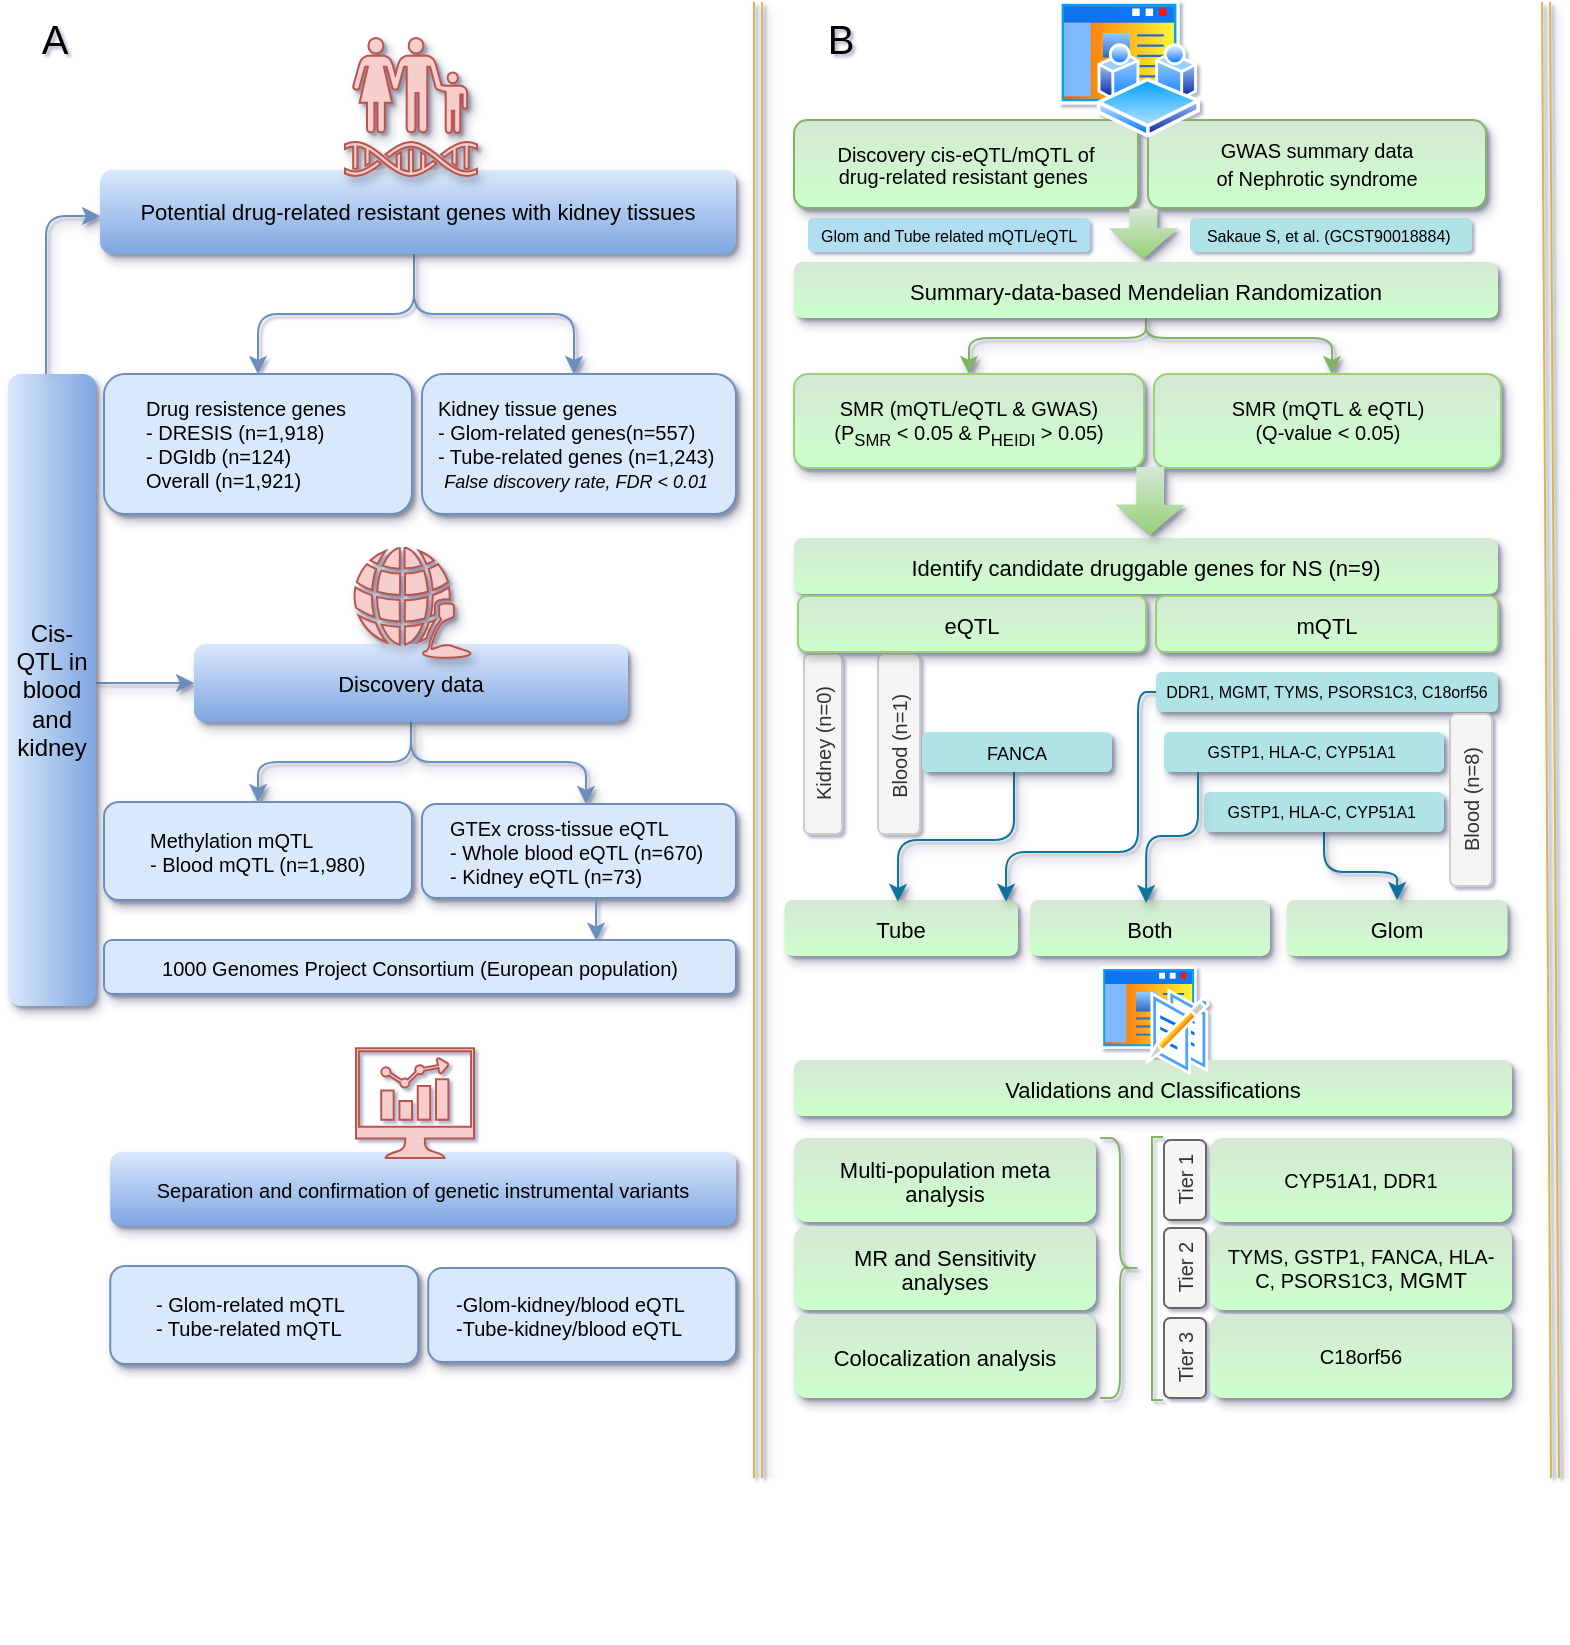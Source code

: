<mxfile version="26.0.2">
  <diagram id="C5RBs43oDa-KdzZeNtuy" name="Page-1">
    <mxGraphModel dx="1828" dy="1013" grid="1" gridSize="10" guides="1" tooltips="1" connect="1" arrows="1" fold="1" page="1" pageScale="1" pageWidth="1169" pageHeight="827" background="#ffffff" math="0" shadow="1">
      <root>
        <mxCell id="WIyWlLk6GJQsqaUBKTNV-0" />
        <mxCell id="WIyWlLk6GJQsqaUBKTNV-1" parent="WIyWlLk6GJQsqaUBKTNV-0" />
        <mxCell id="HCpG3zF6ANzsHjrGuF-1-31" value="" style="endArrow=classic;html=1;rounded=0;hachureGap=4;fontFamily=Architects Daughter;fontSource=https%3A%2F%2Ffonts.googleapis.com%2Fcss%3Ffamily%3DArchitects%2BDaughter;fillColor=#dae8fc;strokeColor=#6c8ebf;entryX=0.783;entryY=0.007;entryDx=0;entryDy=0;entryPerimeter=0;exitX=0.556;exitY=1;exitDx=0;exitDy=0;exitPerimeter=0;movable=0;resizable=0;rotatable=0;deletable=0;editable=0;locked=1;connectable=0;" edge="1" parent="WIyWlLk6GJQsqaUBKTNV-1">
          <mxGeometry width="50" height="50" relative="1" as="geometry">
            <mxPoint x="140.93" y="621" as="sourcePoint" />
            <mxPoint x="140.93" y="642" as="targetPoint" />
            <Array as="points">
              <mxPoint x="140.93" y="631" />
            </Array>
          </mxGeometry>
        </mxCell>
        <mxCell id="HCpG3zF6ANzsHjrGuF-1-30" value="" style="endArrow=classic;html=1;rounded=0;hachureGap=4;fontFamily=Architects Daughter;fontSource=https%3A%2F%2Ffonts.googleapis.com%2Fcss%3Ffamily%3DArchitects%2BDaughter;fillColor=#dae8fc;strokeColor=#6c8ebf;entryX=0.783;entryY=0.007;entryDx=0;entryDy=0;entryPerimeter=0;exitX=0.556;exitY=1;exitDx=0;exitDy=0;exitPerimeter=0;movable=0;resizable=0;rotatable=0;deletable=0;editable=0;locked=1;connectable=0;" edge="1" parent="WIyWlLk6GJQsqaUBKTNV-1">
          <mxGeometry width="50" height="50" relative="1" as="geometry">
            <mxPoint x="308.13" y="622" as="sourcePoint" />
            <mxPoint x="308.13" y="643" as="targetPoint" />
            <Array as="points">
              <mxPoint x="308.13" y="632" />
            </Array>
          </mxGeometry>
        </mxCell>
        <mxCell id="HCpG3zF6ANzsHjrGuF-1-21" value="" style="endArrow=classic;html=1;rounded=0;hachureGap=4;fontFamily=Architects Daughter;fontSource=https%3A%2F%2Ffonts.googleapis.com%2Fcss%3Ffamily%3DArchitects%2BDaughter;fillColor=#dae8fc;strokeColor=#6c8ebf;entryX=0.783;entryY=0.007;entryDx=0;entryDy=0;entryPerimeter=0;exitX=0.556;exitY=1;exitDx=0;exitDy=0;exitPerimeter=0;movable=0;resizable=0;rotatable=0;deletable=0;editable=0;locked=1;connectable=0;" edge="1" parent="WIyWlLk6GJQsqaUBKTNV-1">
          <mxGeometry width="50" height="50" relative="1" as="geometry">
            <mxPoint x="140.8" y="459" as="sourcePoint" />
            <mxPoint x="140.8" y="480" as="targetPoint" />
          </mxGeometry>
        </mxCell>
        <mxCell id="HCpG3zF6ANzsHjrGuF-1-32" style="edgeStyle=orthogonalEdgeStyle;rounded=1;hachureGap=4;orthogonalLoop=1;jettySize=auto;html=1;entryX=0;entryY=0.5;entryDx=0;entryDy=0;fontFamily=Architects Daughter;fontSource=https%3A%2F%2Ffonts.googleapis.com%2Fcss%3Ffamily%3DArchitects%2BDaughter;curved=0;shadow=1;fillColor=#dae8fc;strokeColor=#6c8ebf;movable=0;resizable=0;rotatable=0;deletable=0;editable=0;locked=1;connectable=0;" edge="1" parent="WIyWlLk6GJQsqaUBKTNV-1" source="WIyWlLk6GJQsqaUBKTNV-3" target="WIyWlLk6GJQsqaUBKTNV-7">
          <mxGeometry relative="1" as="geometry">
            <Array as="points">
              <mxPoint x="96" y="350" />
            </Array>
          </mxGeometry>
        </mxCell>
        <mxCell id="HCpG3zF6ANzsHjrGuF-1-33" style="edgeStyle=orthogonalEdgeStyle;rounded=1;hachureGap=4;orthogonalLoop=1;jettySize=auto;html=1;fontFamily=Architects Daughter;fontSource=https%3A%2F%2Ffonts.googleapis.com%2Fcss%3Ffamily%3DArchitects%2BDaughter;shadow=1;curved=0;fillColor=#dae8fc;strokeColor=#6c8ebf;movable=0;resizable=0;rotatable=0;deletable=0;editable=0;locked=1;connectable=0;" edge="1" parent="WIyWlLk6GJQsqaUBKTNV-1" source="WIyWlLk6GJQsqaUBKTNV-3" target="HCpG3zF6ANzsHjrGuF-1-22">
          <mxGeometry relative="1" as="geometry">
            <Array as="points">
              <mxPoint x="38" y="604" />
            </Array>
          </mxGeometry>
        </mxCell>
        <mxCell id="WIyWlLk6GJQsqaUBKTNV-3" value="Cis-QTL in blood and kidney" style="rounded=1;whiteSpace=wrap;html=1;fontSize=12;glass=0;strokeWidth=1;shadow=1;spacing=3;fillColor=#dae8fc;strokeColor=none;gradientDirection=east;movable=1;resizable=1;rotatable=1;deletable=1;editable=1;locked=0;connectable=1;gradientColor=#7ea6e0;" parent="WIyWlLk6GJQsqaUBKTNV-1" vertex="1">
          <mxGeometry x="16" y="196" width="44" height="316" as="geometry" />
        </mxCell>
        <mxCell id="HCpG3zF6ANzsHjrGuF-1-11" value="" style="edgeStyle=orthogonalEdgeStyle;rounded=1;hachureGap=4;orthogonalLoop=1;jettySize=auto;html=1;fontFamily=Architects Daughter;fontSource=https%3A%2F%2Ffonts.googleapis.com%2Fcss%3Ffamily%3DArchitects%2BDaughter;shadow=1;curved=0;fillColor=#dae8fc;gradientColor=#7ea6e0;strokeColor=#6c8ebf;movable=0;resizable=0;rotatable=0;deletable=0;editable=0;locked=1;connectable=0;" edge="1" parent="WIyWlLk6GJQsqaUBKTNV-1" source="WIyWlLk6GJQsqaUBKTNV-7" target="HCpG3zF6ANzsHjrGuF-1-10">
          <mxGeometry relative="1" as="geometry" />
        </mxCell>
        <mxCell id="HCpG3zF6ANzsHjrGuF-1-18" value="" style="edgeStyle=orthogonalEdgeStyle;rounded=1;hachureGap=4;orthogonalLoop=1;jettySize=auto;html=1;fontFamily=Architects Daughter;fontSource=https%3A%2F%2Ffonts.googleapis.com%2Fcss%3Ffamily%3DArchitects%2BDaughter;shadow=1;fillColor=#dae8fc;strokeColor=#6c8ebf;curved=0;movable=0;resizable=0;rotatable=0;deletable=0;editable=0;locked=1;connectable=0;" edge="1" parent="WIyWlLk6GJQsqaUBKTNV-1" source="WIyWlLk6GJQsqaUBKTNV-7" target="HCpG3zF6ANzsHjrGuF-1-17">
          <mxGeometry relative="1" as="geometry">
            <Array as="points">
              <mxPoint x="218" y="390" />
              <mxPoint x="305" y="390" />
            </Array>
          </mxGeometry>
        </mxCell>
        <mxCell id="WIyWlLk6GJQsqaUBKTNV-7" value="Discovery data" style="rounded=1;whiteSpace=wrap;html=1;fontSize=11;glass=0;strokeWidth=1;shadow=1;fillColor=#dae8fc;strokeColor=none;gradientColor=#7ea6e0;movable=0;resizable=0;rotatable=0;deletable=0;editable=0;locked=1;connectable=0;" parent="WIyWlLk6GJQsqaUBKTNV-1" vertex="1">
          <mxGeometry x="109" y="331" width="217" height="39" as="geometry" />
        </mxCell>
        <mxCell id="FNJXxEcQ0V2-QxkDUnEU-2" value="" style="edgeStyle=orthogonalEdgeStyle;rounded=1;hachureGap=4;orthogonalLoop=1;jettySize=auto;html=1;fontFamily=Architects Daughter;fontSource=https%3A%2F%2Ffonts.googleapis.com%2Fcss%3Ffamily%3DArchitects%2BDaughter;shadow=1;curved=0;fillColor=#dae8fc;strokeColor=#6c8ebf;movable=0;resizable=0;rotatable=0;deletable=0;editable=0;locked=1;connectable=0;" parent="WIyWlLk6GJQsqaUBKTNV-1" source="WIyWlLk6GJQsqaUBKTNV-3" target="FNJXxEcQ0V2-QxkDUnEU-1" edge="1">
          <mxGeometry relative="1" as="geometry">
            <Array as="points">
              <mxPoint x="35" y="117" />
            </Array>
          </mxGeometry>
        </mxCell>
        <mxCell id="HCpG3zF6ANzsHjrGuF-1-4" value="" style="edgeStyle=orthogonalEdgeStyle;rounded=1;hachureGap=4;orthogonalLoop=1;jettySize=auto;html=1;fontFamily=Architects Daughter;fontSource=https%3A%2F%2Ffonts.googleapis.com%2Fcss%3Ffamily%3DArchitects%2BDaughter;curved=0;fillColor=#dae8fc;strokeColor=#6c8ebf;movable=0;resizable=0;rotatable=0;deletable=0;editable=0;locked=1;connectable=0;" edge="1" parent="WIyWlLk6GJQsqaUBKTNV-1" source="FNJXxEcQ0V2-QxkDUnEU-1" target="HCpG3zF6ANzsHjrGuF-1-3">
          <mxGeometry relative="1" as="geometry">
            <Array as="points">
              <mxPoint x="219" y="166" />
              <mxPoint x="141" y="166" />
            </Array>
          </mxGeometry>
        </mxCell>
        <mxCell id="HCpG3zF6ANzsHjrGuF-1-7" value="" style="edgeStyle=orthogonalEdgeStyle;rounded=1;hachureGap=4;orthogonalLoop=1;jettySize=auto;html=1;fontFamily=Architects Daughter;fontSource=https%3A%2F%2Ffonts.googleapis.com%2Fcss%3Ffamily%3DArchitects%2BDaughter;shadow=1;curved=0;fillColor=#dae8fc;strokeColor=#6c8ebf;movable=0;resizable=0;rotatable=0;deletable=0;editable=0;locked=1;connectable=0;" edge="1" parent="WIyWlLk6GJQsqaUBKTNV-1" source="FNJXxEcQ0V2-QxkDUnEU-1" target="HCpG3zF6ANzsHjrGuF-1-6">
          <mxGeometry relative="1" as="geometry">
            <Array as="points">
              <mxPoint x="219" y="166" />
              <mxPoint x="299" y="166" />
            </Array>
          </mxGeometry>
        </mxCell>
        <mxCell id="FNJXxEcQ0V2-QxkDUnEU-1" value="Potential drug-related resistant genes with kidney tissues" style="rounded=1;whiteSpace=wrap;html=1;fontSize=11;glass=0;strokeWidth=1;shadow=1;fillColor=#dae8fc;strokeColor=none;gradientColor=#7ea6e0;movable=1;resizable=1;rotatable=1;deletable=1;editable=1;locked=0;connectable=1;" parent="WIyWlLk6GJQsqaUBKTNV-1" vertex="1">
          <mxGeometry x="62" y="94" width="318" height="42" as="geometry" />
        </mxCell>
        <mxCell id="HCpG3zF6ANzsHjrGuF-1-0" value="" style="shape=mxgraph.signs.healthcare.genetics;html=1;pointerEvents=1;fillColor=#f8cecc;strokeColor=#b85450;verticalLabelPosition=bottom;verticalAlign=top;align=center;hachureGap=4;fontFamily=Architects Daughter;fontSource=https%3A%2F%2Ffonts.googleapis.com%2Fcss%3Ffamily%3DArchitects%2BDaughter;shadow=1;movable=1;resizable=1;rotatable=1;deletable=1;editable=1;locked=0;connectable=1;" vertex="1" parent="WIyWlLk6GJQsqaUBKTNV-1">
          <mxGeometry x="184.5" y="28" width="66" height="69" as="geometry" />
        </mxCell>
        <mxCell id="HCpG3zF6ANzsHjrGuF-1-3" value="&lt;div&gt;Drug resistence genes&lt;/div&gt;&lt;div&gt;- DRESIS (n=1,918)&lt;/div&gt;&lt;div&gt;&lt;span style=&quot;background-color: transparent; color: light-dark(rgb(0, 0, 0), rgb(255, 255, 255));&quot;&gt;- DGIdb (n=124)&lt;/span&gt;&lt;/div&gt;&lt;div&gt;Overall (n=1,921)&amp;nbsp;&lt;/div&gt;" style="rounded=1;whiteSpace=wrap;html=1;fontSize=10;glass=0;strokeWidth=1;shadow=1;fillColor=#dae8fc;strokeColor=#6c8ebf;align=left;spacing=21;movable=0;resizable=0;rotatable=0;deletable=0;editable=0;locked=1;connectable=0;" vertex="1" parent="WIyWlLk6GJQsqaUBKTNV-1">
          <mxGeometry x="64" y="196" width="154" height="70" as="geometry" />
        </mxCell>
        <mxCell id="HCpG3zF6ANzsHjrGuF-1-6" value="&lt;div&gt;Kidney tissue genes&lt;/div&gt;&lt;div&gt;- Glom-related genes(n=557)&amp;nbsp;&lt;/div&gt;&lt;div&gt;- Tube-related genes (n=1,243)&lt;/div&gt;&lt;div style=&quot;text-align: center;&quot;&gt;&lt;i&gt;&lt;font style=&quot;font-size: 9px;&quot;&gt;False discovery rate, FDR &amp;lt; 0.01&lt;/font&gt;&lt;/i&gt;&lt;/div&gt;" style="rounded=1;whiteSpace=wrap;html=1;fontSize=10;glass=0;strokeWidth=1;shadow=1;fillColor=#dae8fc;strokeColor=#6c8ebf;align=left;spacing=8;movable=1;resizable=1;rotatable=1;deletable=1;editable=1;locked=0;connectable=1;" vertex="1" parent="WIyWlLk6GJQsqaUBKTNV-1">
          <mxGeometry x="223" y="196" width="157" height="70" as="geometry" />
        </mxCell>
        <mxCell id="HCpG3zF6ANzsHjrGuF-1-9" style="edgeStyle=orthogonalEdgeStyle;rounded=0;sketch=1;hachureGap=4;jiggle=2;curveFitting=1;orthogonalLoop=1;jettySize=auto;html=1;exitX=0.5;exitY=1;exitDx=0;exitDy=0;fontFamily=Architects Daughter;fontSource=https%3A%2F%2Ffonts.googleapis.com%2Fcss%3Ffamily%3DArchitects%2BDaughter;movable=0;resizable=0;rotatable=0;deletable=0;editable=0;locked=1;connectable=0;" edge="1" parent="WIyWlLk6GJQsqaUBKTNV-1" source="WIyWlLk6GJQsqaUBKTNV-7" target="WIyWlLk6GJQsqaUBKTNV-7">
          <mxGeometry relative="1" as="geometry" />
        </mxCell>
        <mxCell id="HCpG3zF6ANzsHjrGuF-1-10" value="&lt;div&gt;&lt;span style=&quot;background-color: transparent;&quot;&gt;Methylation mQTL&lt;/span&gt;&lt;/div&gt;&lt;div&gt;&lt;span style=&quot;background-color: transparent; color: light-dark(rgb(0, 0, 0), rgb(255, 255, 255));&quot;&gt;- Blood mQTL (n=1,980)&lt;/span&gt;&lt;/div&gt;" style="rounded=1;whiteSpace=wrap;html=1;fontSize=10;glass=0;strokeWidth=1;shadow=1;fillColor=#dae8fc;strokeColor=#6c8ebf;align=left;spacing=23;movable=0;resizable=0;rotatable=0;deletable=0;editable=0;locked=1;connectable=0;" vertex="1" parent="WIyWlLk6GJQsqaUBKTNV-1">
          <mxGeometry x="64" y="410" width="154" height="49" as="geometry" />
        </mxCell>
        <mxCell id="HCpG3zF6ANzsHjrGuF-1-17" value="GTEx cross-tissue eQTL&lt;div&gt;- Whole blood eQTL (n=670)&lt;/div&gt;&lt;div&gt;- Kidney eQTL (n=73)&lt;/div&gt;" style="rounded=1;whiteSpace=wrap;html=1;fontSize=10;glass=0;strokeWidth=1;shadow=1;fillColor=#dae8fc;strokeColor=#6c8ebf;align=left;spacing=14;movable=1;resizable=1;rotatable=1;deletable=1;editable=1;locked=0;connectable=1;" vertex="1" parent="WIyWlLk6GJQsqaUBKTNV-1">
          <mxGeometry x="223" y="411" width="157" height="47" as="geometry" />
        </mxCell>
        <mxCell id="HCpG3zF6ANzsHjrGuF-1-19" value="1000 Genomes Project Consortium (European population)" style="rounded=1;whiteSpace=wrap;html=1;fontSize=10;glass=0;strokeWidth=1;shadow=1;fillColor=#dae8fc;strokeColor=#6c8ebf;movable=1;resizable=1;rotatable=1;deletable=1;editable=1;locked=0;connectable=1;" vertex="1" parent="WIyWlLk6GJQsqaUBKTNV-1">
          <mxGeometry x="64" y="479" width="316" height="27" as="geometry" />
        </mxCell>
        <mxCell id="HCpG3zF6ANzsHjrGuF-1-20" value="" style="endArrow=classic;html=1;rounded=0;hachureGap=4;fontFamily=Architects Daughter;fontSource=https%3A%2F%2Ffonts.googleapis.com%2Fcss%3Ffamily%3DArchitects%2BDaughter;fillColor=#dae8fc;strokeColor=#6c8ebf;entryX=0.779;entryY=0.01;entryDx=0;entryDy=0;entryPerimeter=0;exitX=0.555;exitY=0.996;exitDx=0;exitDy=0;exitPerimeter=0;movable=1;resizable=1;rotatable=1;deletable=1;editable=1;locked=0;connectable=1;" edge="1" parent="WIyWlLk6GJQsqaUBKTNV-1" source="HCpG3zF6ANzsHjrGuF-1-17" target="HCpG3zF6ANzsHjrGuF-1-19">
          <mxGeometry width="50" height="50" relative="1" as="geometry">
            <mxPoint x="301" y="460" as="sourcePoint" />
            <mxPoint x="351" y="410" as="targetPoint" />
            <Array as="points">
              <mxPoint x="310" y="468" />
            </Array>
          </mxGeometry>
        </mxCell>
        <mxCell id="HCpG3zF6ANzsHjrGuF-1-22" value="Separation and confirmation of genetic instrumental variants" style="rounded=1;whiteSpace=wrap;html=1;fontSize=10;glass=0;strokeWidth=1;shadow=1;fillColor=#dae8fc;strokeColor=none;gradientColor=#7ea6e0;movable=0;resizable=0;rotatable=0;deletable=0;editable=0;locked=1;connectable=0;" vertex="1" parent="WIyWlLk6GJQsqaUBKTNV-1">
          <mxGeometry x="67.13" y="585" width="313" height="37" as="geometry" />
        </mxCell>
        <mxCell id="HCpG3zF6ANzsHjrGuF-1-23" value="- Glom-related mQTL&amp;nbsp;&lt;div&gt;- Tube-related mQTL&lt;/div&gt;" style="rounded=1;whiteSpace=wrap;html=1;fontSize=10;glass=0;strokeWidth=1;shadow=1;fillColor=#dae8fc;strokeColor=#6c8ebf;align=left;spacing=23;movable=0;resizable=0;rotatable=0;deletable=0;editable=0;locked=1;connectable=0;" vertex="1" parent="WIyWlLk6GJQsqaUBKTNV-1">
          <mxGeometry x="67.13" y="642" width="154" height="49" as="geometry" />
        </mxCell>
        <mxCell id="HCpG3zF6ANzsHjrGuF-1-24" value="-Glom-kidney/blood eQTL&amp;nbsp;&lt;div&gt;-Tube-kidney/blood eQTL&lt;/div&gt;" style="rounded=1;whiteSpace=wrap;html=1;fontSize=10;glass=0;strokeWidth=1;shadow=1;fillColor=#dae8fc;strokeColor=#6c8ebf;align=left;spacing=14;movable=0;resizable=0;rotatable=0;deletable=0;editable=0;locked=1;connectable=0;" vertex="1" parent="WIyWlLk6GJQsqaUBKTNV-1">
          <mxGeometry x="226.13" y="643" width="154" height="47" as="geometry" />
        </mxCell>
        <mxCell id="HCpG3zF6ANzsHjrGuF-1-27" value="" style="sketch=0;pointerEvents=1;shadow=1;dashed=0;html=1;strokeColor=#b85450;fillColor=#f8cecc;labelPosition=center;verticalLabelPosition=bottom;verticalAlign=top;outlineConnect=0;align=center;shape=mxgraph.office.concepts.web_conferencing;hachureGap=4;jiggle=2;curveFitting=1;fontFamily=Architects Daughter;fontSource=https%3A%2F%2Ffonts.googleapis.com%2Fcss%3Ffamily%3DArchitects%2BDaughter;movable=0;resizable=0;rotatable=0;deletable=0;editable=0;locked=1;connectable=0;" vertex="1" parent="WIyWlLk6GJQsqaUBKTNV-1">
          <mxGeometry x="189" y="283" width="58.13" height="55" as="geometry" />
        </mxCell>
        <mxCell id="HCpG3zF6ANzsHjrGuF-1-38" value="&lt;p style=&quot;margin: 0px; font-variant-numeric: normal; font-variant-east-asian: normal; font-variant-alternates: normal; font-size-adjust: none; font-kerning: auto; font-optical-sizing: auto; font-feature-settings: normal; font-variation-settings: normal; font-variant-position: normal; font-variant-emoji: normal; font-stretch: normal; line-height: normal; font-family: Helvetica;&quot; class=&quot;p1&quot;&gt;Discovery cis-eQTL/mQTL of drug-related resistant genes&amp;nbsp;&lt;/p&gt;" style="rounded=1;whiteSpace=wrap;html=1;hachureGap=4;fontFamily=Architects Daughter;fontSource=https%3A%2F%2Ffonts.googleapis.com%2Fcss%3Ffamily%3DArchitects%2BDaughter;fillColor=#d5e8d4;gradientColor=#CCFFCC;strokeColor=#82b366;spacing=19;shadow=1;fontSize=10;movable=0;resizable=0;rotatable=0;deletable=0;editable=0;locked=1;connectable=0;verticalAlign=middle;align=center;" vertex="1" parent="WIyWlLk6GJQsqaUBKTNV-1">
          <mxGeometry x="409" y="69" width="172" height="44" as="geometry" />
        </mxCell>
        <mxCell id="HCpG3zF6ANzsHjrGuF-1-40" value="&lt;p style=&quot;margin: 0px; font-variant-numeric: normal; font-variant-east-asian: normal; font-variant-alternates: normal; font-size-adjust: none; font-kerning: auto; font-optical-sizing: auto; font-feature-settings: normal; font-variation-settings: normal; font-variant-position: normal; font-variant-emoji: normal; font-stretch: normal; line-height: normal;&quot; class=&quot;p1&quot;&gt;&lt;font face=&quot;Helvetica&quot;&gt;GWAS summary data&lt;/font&gt;&lt;/p&gt;&lt;p style=&quot;margin: 0px; font-variant-numeric: normal; font-variant-east-asian: normal; font-variant-alternates: normal; font-size-adjust: none; font-kerning: auto; font-optical-sizing: auto; font-feature-settings: normal; font-variation-settings: normal; font-variant-position: normal; font-variant-emoji: normal; font-stretch: normal; line-height: normal;&quot; class=&quot;p1&quot;&gt;&lt;font face=&quot;Helvetica&quot;&gt;of Nephrotic syndrome&lt;/font&gt;&lt;/p&gt;" style="rounded=1;whiteSpace=wrap;html=1;hachureGap=4;fontFamily=Architects Daughter;fontSource=https%3A%2F%2Ffonts.googleapis.com%2Fcss%3Ffamily%3DArchitects%2BDaughter;fillColor=#d5e8d4;gradientColor=#CCFFCC;strokeColor=#82b366;spacing=19;shadow=1;fontSize=10;movable=0;resizable=0;rotatable=0;deletable=0;editable=0;locked=1;connectable=0;align=center;" vertex="1" parent="WIyWlLk6GJQsqaUBKTNV-1">
          <mxGeometry x="586" y="69" width="169" height="44" as="geometry" />
        </mxCell>
        <mxCell id="HCpG3zF6ANzsHjrGuF-1-41" value="Sakaue S, et al. (GCST90018884) " style="text;whiteSpace=wrap;fontFamily=Helvetica;fontSize=8;rounded=1;spacing=3;shadow=0;align=center;verticalAlign=middle;textShadow=0;movable=1;resizable=1;rotatable=1;deletable=1;editable=1;locked=0;connectable=1;fillColor=#b0e3e6;strokeColor=none;" vertex="1" parent="WIyWlLk6GJQsqaUBKTNV-1">
          <mxGeometry x="607" y="118" width="141" height="17" as="geometry" />
        </mxCell>
        <mxCell id="HCpG3zF6ANzsHjrGuF-1-42" value="" style="shape=flexArrow;endArrow=classic;html=1;rounded=1;hachureGap=4;fontFamily=Architects Daughter;fontSource=https%3A%2F%2Ffonts.googleapis.com%2Fcss%3Ffamily%3DArchitects%2BDaughter;flowAnimation=0;shadow=1;fillColor=#d5e8d4;strokeColor=none;gradientColor=#97d077;width=13.889;endSize=4.73;entryX=0.485;entryY=0.067;entryDx=0;entryDy=0;entryPerimeter=0;movable=0;resizable=0;rotatable=0;deletable=0;editable=0;locked=1;connectable=0;" edge="1" parent="WIyWlLk6GJQsqaUBKTNV-1">
          <mxGeometry width="50" height="50" relative="1" as="geometry">
            <mxPoint x="583.72" y="112.876" as="sourcePoint" />
            <mxPoint x="583.72" y="138.876" as="targetPoint" />
            <Array as="points">
              <mxPoint x="583.72" y="138.876" />
            </Array>
          </mxGeometry>
        </mxCell>
        <mxCell id="HCpG3zF6ANzsHjrGuF-1-52" value="" style="edgeStyle=orthogonalEdgeStyle;rounded=1;hachureGap=4;orthogonalLoop=1;jettySize=auto;html=1;fontFamily=Architects Daughter;fontSource=https%3A%2F%2Ffonts.googleapis.com%2Fcss%3Ffamily%3DArchitects%2BDaughter;shadow=1;curved=0;exitX=0.5;exitY=1;exitDx=0;exitDy=0;fillColor=#d5e8d4;gradientColor=#97d077;strokeColor=#82b366;movable=0;resizable=0;rotatable=0;deletable=0;editable=0;locked=1;connectable=0;" edge="1" parent="WIyWlLk6GJQsqaUBKTNV-1" source="HCpG3zF6ANzsHjrGuF-1-43" target="HCpG3zF6ANzsHjrGuF-1-50">
          <mxGeometry relative="1" as="geometry">
            <mxPoint x="585" y="172.0" as="sourcePoint" />
            <Array as="points">
              <mxPoint x="585" y="178" />
              <mxPoint x="678" y="178" />
            </Array>
          </mxGeometry>
        </mxCell>
        <mxCell id="HCpG3zF6ANzsHjrGuF-1-54" style="edgeStyle=orthogonalEdgeStyle;rounded=1;hachureGap=4;orthogonalLoop=1;jettySize=auto;html=1;entryX=0.5;entryY=0;entryDx=0;entryDy=0;fontFamily=Architects Daughter;fontSource=https%3A%2F%2Ffonts.googleapis.com%2Fcss%3Ffamily%3DArchitects%2BDaughter;curved=0;shadow=1;exitX=0.5;exitY=1;exitDx=0;exitDy=0;fillColor=#d5e8d4;gradientColor=#97d077;strokeColor=#82b366;movable=0;resizable=0;rotatable=0;deletable=0;editable=0;locked=1;connectable=0;" edge="1" parent="WIyWlLk6GJQsqaUBKTNV-1" source="HCpG3zF6ANzsHjrGuF-1-43" target="HCpG3zF6ANzsHjrGuF-1-49">
          <mxGeometry relative="1" as="geometry">
            <mxPoint x="585" y="172.0" as="sourcePoint" />
            <Array as="points">
              <mxPoint x="585" y="178" />
              <mxPoint x="496" y="178" />
            </Array>
          </mxGeometry>
        </mxCell>
        <mxCell id="HCpG3zF6ANzsHjrGuF-1-43" value="&lt;p class=&quot;p1&quot; style=&quot;margin: 0px; font-variant-numeric: normal; font-variant-east-asian: normal; font-variant-alternates: normal; font-size-adjust: none; font-kerning: auto; font-optical-sizing: auto; font-feature-settings: normal; font-variation-settings: normal; font-variant-position: normal; font-variant-emoji: normal; font-stretch: normal; line-height: normal; font-family: Helvetica; text-align: start;&quot;&gt;Summary-data-based Mendelian Randomization&lt;/p&gt;" style="rounded=1;whiteSpace=wrap;html=1;hachureGap=4;fontFamily=Architects Daughter;fontSource=https%3A%2F%2Ffonts.googleapis.com%2Fcss%3Ffamily%3DArchitects%2BDaughter;fillColor=#d5e8d4;gradientColor=#CCFFCC;strokeColor=none;spacing=19;shadow=1;fontSize=11;movable=0;resizable=0;rotatable=0;deletable=0;editable=0;locked=1;connectable=0;" vertex="1" parent="WIyWlLk6GJQsqaUBKTNV-1">
          <mxGeometry x="409" y="140" width="352" height="28" as="geometry" />
        </mxCell>
        <mxCell id="HCpG3zF6ANzsHjrGuF-1-44" value="" style="image;aspect=fixed;perimeter=ellipsePerimeter;html=1;align=center;shadow=0;dashed=0;spacingTop=3;image=img/lib/active_directory/workspace_site.svg;sketch=1;hachureGap=4;jiggle=2;curveFitting=1;fontFamily=Architects Daughter;fontSource=https%3A%2F%2Ffonts.googleapis.com%2Fcss%3Ffamily%3DArchitects%2BDaughter;movable=0;resizable=0;rotatable=0;deletable=0;editable=0;locked=1;connectable=0;" vertex="1" parent="WIyWlLk6GJQsqaUBKTNV-1">
          <mxGeometry x="541" y="9" width="71" height="68.87" as="geometry" />
        </mxCell>
        <mxCell id="HCpG3zF6ANzsHjrGuF-1-46" value="Glom and Tube related mQTL/eQTL" style="text;whiteSpace=wrap;fontFamily=Helvetica;fontSize=8;rounded=1;spacing=3;shadow=0;align=center;verticalAlign=middle;textShadow=0;movable=1;resizable=1;rotatable=1;deletable=1;editable=1;locked=0;connectable=1;fillColor=#b1ddf0;strokeColor=none;" vertex="1" parent="WIyWlLk6GJQsqaUBKTNV-1">
          <mxGeometry x="416" y="118" width="141" height="17" as="geometry" />
        </mxCell>
        <mxCell id="HCpG3zF6ANzsHjrGuF-1-47" value="" style="shape=link;html=1;rounded=1;hachureGap=4;fontFamily=Architects Daughter;fontSource=https%3A%2F%2Ffonts.googleapis.com%2Fcss%3Ffamily%3DArchitects%2BDaughter;shadow=1;fillColor=#fff2cc;gradientColor=#ffd966;strokeColor=#d6b656;" edge="1" parent="WIyWlLk6GJQsqaUBKTNV-1">
          <mxGeometry width="100" relative="1" as="geometry">
            <mxPoint x="391" y="10" as="sourcePoint" />
            <mxPoint x="391" y="826" as="targetPoint" />
          </mxGeometry>
        </mxCell>
        <mxCell id="HCpG3zF6ANzsHjrGuF-1-48" value="&lt;p class=&quot;p1&quot; style=&quot;margin: 0px; font-variant-numeric: normal; font-variant-east-asian: normal; font-variant-alternates: normal; font-size-adjust: none; font-kerning: auto; font-optical-sizing: auto; font-feature-settings: normal; font-variation-settings: normal; font-variant-position: normal; font-variant-emoji: normal; font-stretch: normal; line-height: normal; font-family: Helvetica; text-align: start;&quot;&gt;Identify candidate druggable genes for NS (n=9)&lt;/p&gt;" style="rounded=1;whiteSpace=wrap;html=1;hachureGap=4;fontFamily=Architects Daughter;fontSource=https%3A%2F%2Ffonts.googleapis.com%2Fcss%3Ffamily%3DArchitects%2BDaughter;fillColor=#d5e8d4;gradientColor=#CCFFCC;strokeColor=none;spacing=19;shadow=1;fontSize=11;movable=0;resizable=0;rotatable=0;deletable=0;editable=0;locked=1;connectable=0;" vertex="1" parent="WIyWlLk6GJQsqaUBKTNV-1">
          <mxGeometry x="409" y="278" width="352" height="28" as="geometry" />
        </mxCell>
        <mxCell id="HCpG3zF6ANzsHjrGuF-1-49" value="&lt;p class=&quot;p1&quot; style=&quot;margin: 0px; font-variant-numeric: normal; font-variant-east-asian: normal; font-variant-alternates: normal; font-size-adjust: none; font-kerning: auto; font-optical-sizing: auto; font-feature-settings: normal; font-variation-settings: normal; font-variant-position: normal; font-variant-emoji: normal; font-stretch: normal; line-height: normal; font-family: Helvetica;&quot;&gt;SMR (mQTL/eQTL &amp;amp; GWAS)&lt;/p&gt;&lt;p class=&quot;p1&quot; style=&quot;margin: 0px; font-variant-numeric: normal; font-variant-east-asian: normal; font-variant-alternates: normal; font-size-adjust: none; font-kerning: auto; font-optical-sizing: auto; font-feature-settings: normal; font-variation-settings: normal; font-variant-position: normal; font-variant-emoji: normal; font-stretch: normal; line-height: normal;&quot;&gt;&lt;font&gt;&lt;font face=&quot;Helvetica&quot;&gt;(P&lt;sub&gt;SMR&lt;/sub&gt; &amp;lt; 0.05&amp;nbsp;&lt;/font&gt;&lt;span style=&quot;font-family: Helvetica;&quot;&gt;&amp;amp;&lt;/span&gt;&lt;font face=&quot;Helvetica&quot;&gt;&amp;nbsp;P&lt;sub&gt;HEIDI&lt;/sub&gt; &amp;gt; 0.05)&lt;/font&gt;&lt;/font&gt;&lt;/p&gt;" style="rounded=1;whiteSpace=wrap;html=1;hachureGap=4;fontFamily=Architects Daughter;fontSource=https%3A%2F%2Ffonts.googleapis.com%2Fcss%3Ffamily%3DArchitects%2BDaughter;fillColor=#d5e8d4;gradientColor=#CCFFCC;strokeColor=#97D077;spacing=19;shadow=1;fontSize=10;align=center;movable=0;resizable=0;rotatable=0;deletable=0;editable=0;locked=1;connectable=0;" vertex="1" parent="WIyWlLk6GJQsqaUBKTNV-1">
          <mxGeometry x="409" y="196" width="175" height="47" as="geometry" />
        </mxCell>
        <mxCell id="HCpG3zF6ANzsHjrGuF-1-50" value="&lt;p style=&quot;margin: 0px; font-variant-numeric: normal; font-variant-east-asian: normal; font-variant-alternates: normal; font-size-adjust: none; font-kerning: auto; font-optical-sizing: auto; font-feature-settings: normal; font-variation-settings: normal; font-variant-position: normal; font-variant-emoji: normal; font-stretch: normal; line-height: normal; font-family: Helvetica; text-align: start;&quot; class=&quot;p1&quot;&gt;SMR (mQTL &amp;amp; eQTL)&lt;/p&gt;&lt;p style=&quot;margin: 0px; font-variant-numeric: normal; font-variant-east-asian: normal; font-variant-alternates: normal; font-size-adjust: none; font-kerning: auto; font-optical-sizing: auto; font-feature-settings: normal; font-variation-settings: normal; font-variant-position: normal; font-variant-emoji: normal; font-stretch: normal; line-height: normal;&quot; class=&quot;p1&quot;&gt;&lt;font face=&quot;Helvetica&quot;&gt;(Q-value &amp;lt; 0.05)&lt;/font&gt;&lt;/p&gt;" style="rounded=1;whiteSpace=wrap;html=1;hachureGap=4;fontFamily=Architects Daughter;fontSource=https%3A%2F%2Ffonts.googleapis.com%2Fcss%3Ffamily%3DArchitects%2BDaughter;fillColor=#d5e8d4;gradientColor=#CCFFCC;strokeColor=#97D077;spacing=10;shadow=1;fontSize=10;movable=0;resizable=0;rotatable=0;deletable=0;editable=0;locked=1;connectable=0;" vertex="1" parent="WIyWlLk6GJQsqaUBKTNV-1">
          <mxGeometry x="589" y="196" width="173.5" height="47" as="geometry" />
        </mxCell>
        <mxCell id="HCpG3zF6ANzsHjrGuF-1-51" value="" style="shape=flexArrow;endArrow=classic;html=1;rounded=1;hachureGap=4;fontFamily=Architects Daughter;fontSource=https%3A%2F%2Ffonts.googleapis.com%2Fcss%3Ffamily%3DArchitects%2BDaughter;flowAnimation=0;shadow=1;fillColor=#d5e8d4;strokeColor=none;gradientColor=#97d077;width=13.889;endSize=4.73;entryX=0.485;entryY=0.067;entryDx=0;entryDy=0;entryPerimeter=0;movable=0;resizable=0;rotatable=0;deletable=0;editable=0;locked=1;connectable=0;" edge="1" parent="WIyWlLk6GJQsqaUBKTNV-1">
          <mxGeometry width="50" height="50" relative="1" as="geometry">
            <mxPoint x="587.18" y="242" as="sourcePoint" />
            <mxPoint x="587" y="276.996" as="targetPoint" />
            <Array as="points">
              <mxPoint x="587.0" y="276.996" />
            </Array>
          </mxGeometry>
        </mxCell>
        <mxCell id="HCpG3zF6ANzsHjrGuF-1-55" value="A" style="text;html=1;align=center;verticalAlign=middle;resizable=0;points=[];autosize=1;strokeColor=none;fillColor=none;fontFamily=Helvetica;fontSize=20;" vertex="1" parent="WIyWlLk6GJQsqaUBKTNV-1">
          <mxGeometry x="23" y="10" width="31" height="36" as="geometry" />
        </mxCell>
        <mxCell id="HCpG3zF6ANzsHjrGuF-1-56" value="B" style="text;html=1;align=center;verticalAlign=middle;resizable=0;points=[];autosize=1;strokeColor=none;fillColor=none;fontFamily=Helvetica;fontSize=20;movable=0;rotatable=0;deletable=0;editable=0;locked=1;connectable=0;" vertex="1" parent="WIyWlLk6GJQsqaUBKTNV-1">
          <mxGeometry x="416" y="10" width="31" height="36" as="geometry" />
        </mxCell>
        <mxCell id="HCpG3zF6ANzsHjrGuF-1-57" value="" style="shape=link;html=1;rounded=1;hachureGap=4;fontFamily=Architects Daughter;fontSource=https%3A%2F%2Ffonts.googleapis.com%2Fcss%3Ffamily%3DArchitects%2BDaughter;shadow=1;fillColor=#fff2cc;gradientColor=#ffd966;strokeColor=#d6b656;" edge="1" parent="WIyWlLk6GJQsqaUBKTNV-1">
          <mxGeometry width="100" relative="1" as="geometry">
            <mxPoint x="785" y="10" as="sourcePoint" />
            <mxPoint x="790" y="826" as="targetPoint" />
          </mxGeometry>
        </mxCell>
        <mxCell id="HCpG3zF6ANzsHjrGuF-1-58" value="&lt;p class=&quot;p1&quot; style=&quot;margin: 0px; font-variant-numeric: normal; font-variant-east-asian: normal; font-variant-alternates: normal; font-size-adjust: none; font-kerning: auto; font-optical-sizing: auto; font-feature-settings: normal; font-variation-settings: normal; font-variant-position: normal; font-variant-emoji: normal; font-stretch: normal; line-height: normal; font-family: Helvetica; text-align: start;&quot;&gt;Tube&lt;/p&gt;" style="rounded=1;whiteSpace=wrap;html=1;hachureGap=4;fontFamily=Architects Daughter;fontSource=https%3A%2F%2Ffonts.googleapis.com%2Fcss%3Ffamily%3DArchitects%2BDaughter;fillColor=#d5e8d4;gradientColor=#CCFFCC;strokeColor=none;spacing=19;shadow=1;fontSize=11;movable=1;resizable=1;rotatable=1;deletable=1;editable=1;locked=0;connectable=1;" vertex="1" parent="WIyWlLk6GJQsqaUBKTNV-1">
          <mxGeometry x="404.25" y="459" width="116.75" height="28" as="geometry" />
        </mxCell>
        <mxCell id="HCpG3zF6ANzsHjrGuF-1-59" value="&lt;p class=&quot;p1&quot; style=&quot;margin: 0px; font-variant-numeric: normal; font-variant-east-asian: normal; font-variant-alternates: normal; font-size-adjust: none; font-kerning: auto; font-optical-sizing: auto; font-feature-settings: normal; font-variation-settings: normal; font-variant-position: normal; font-variant-emoji: normal; font-stretch: normal; line-height: normal; font-family: Helvetica; text-align: start;&quot;&gt;Both&lt;/p&gt;" style="rounded=1;whiteSpace=wrap;html=1;hachureGap=4;fontFamily=Architects Daughter;fontSource=https%3A%2F%2Ffonts.googleapis.com%2Fcss%3Ffamily%3DArchitects%2BDaughter;fillColor=#d5e8d4;gradientColor=#CCFFCC;strokeColor=none;spacing=19;shadow=1;fontSize=11;movable=1;resizable=1;rotatable=1;deletable=1;editable=1;locked=0;connectable=1;" vertex="1" parent="WIyWlLk6GJQsqaUBKTNV-1">
          <mxGeometry x="527" y="459" width="120" height="28" as="geometry" />
        </mxCell>
        <mxCell id="HCpG3zF6ANzsHjrGuF-1-60" value="&lt;p class=&quot;p1&quot; style=&quot;margin: 0px; font-variant-numeric: normal; font-variant-east-asian: normal; font-variant-alternates: normal; font-size-adjust: none; font-kerning: auto; font-optical-sizing: auto; font-feature-settings: normal; font-variation-settings: normal; font-variant-position: normal; font-variant-emoji: normal; font-stretch: normal; line-height: normal; font-family: Helvetica; text-align: start;&quot;&gt;Glom&lt;/p&gt;" style="rounded=1;whiteSpace=wrap;html=1;hachureGap=4;fontFamily=Architects Daughter;fontSource=https%3A%2F%2Ffonts.googleapis.com%2Fcss%3Ffamily%3DArchitects%2BDaughter;fillColor=#d5e8d4;gradientColor=#CCFFCC;strokeColor=none;spacing=19;shadow=1;fontSize=11;movable=1;resizable=1;rotatable=1;deletable=1;editable=1;locked=0;connectable=1;" vertex="1" parent="WIyWlLk6GJQsqaUBKTNV-1">
          <mxGeometry x="655.25" y="459" width="110.5" height="28" as="geometry" />
        </mxCell>
        <mxCell id="HCpG3zF6ANzsHjrGuF-1-61" value="&lt;p style=&quot;margin: 0px; font-variant-numeric: normal; font-variant-east-asian: normal; font-variant-alternates: normal; font-size-adjust: none; font-kerning: auto; font-optical-sizing: auto; font-feature-settings: normal; font-variation-settings: normal; font-variant-position: normal; font-variant-emoji: normal; font-stretch: normal; line-height: normal; font-family: Helvetica; text-align: start;&quot; class=&quot;p1&quot;&gt;Kidney (n=0)&lt;/p&gt;" style="rounded=1;whiteSpace=wrap;html=1;hachureGap=4;fontFamily=Architects Daughter;fontSource=https%3A%2F%2Ffonts.googleapis.com%2Fcss%3Ffamily%3DArchitects%2BDaughter;spacing=15;shadow=0;fontSize=10;flipH=0;flipV=0;direction=south;horizontal=0;strokeColor=#CCCCCC;fillColor=#f5f5f5;fontColor=#333333;movable=1;resizable=1;rotatable=1;deletable=1;editable=1;locked=0;connectable=1;" vertex="1" parent="WIyWlLk6GJQsqaUBKTNV-1">
          <mxGeometry x="414" y="336" width="19" height="90" as="geometry" />
        </mxCell>
        <mxCell id="HCpG3zF6ANzsHjrGuF-1-62" value="&lt;p style=&quot;margin: 0px; font-variant-numeric: normal; font-variant-east-asian: normal; font-variant-alternates: normal; font-size-adjust: none; font-kerning: auto; font-optical-sizing: auto; font-feature-settings: normal; font-variation-settings: normal; font-variant-position: normal; font-variant-emoji: normal; font-stretch: normal; line-height: normal; font-family: Helvetica; text-align: start;&quot; class=&quot;p1&quot;&gt;Blood (n=1)&amp;nbsp;&lt;/p&gt;" style="rounded=1;whiteSpace=wrap;html=1;hachureGap=4;fontFamily=Architects Daughter;fontSource=https%3A%2F%2Ffonts.googleapis.com%2Fcss%3Ffamily%3DArchitects%2BDaughter;spacing=15;shadow=0;fontSize=10;horizontal=0;flipV=0;direction=south;strokeColor=#CCCCCC;fillColor=#f5f5f5;fontColor=#333333;movable=1;resizable=1;rotatable=1;deletable=1;editable=1;locked=0;connectable=1;" vertex="1" parent="WIyWlLk6GJQsqaUBKTNV-1">
          <mxGeometry x="451" y="336" width="21" height="90" as="geometry" />
        </mxCell>
        <mxCell id="HCpG3zF6ANzsHjrGuF-1-72" value="" style="edgeStyle=orthogonalEdgeStyle;rounded=1;hachureGap=4;orthogonalLoop=1;jettySize=auto;html=1;fontFamily=Architects Daughter;fontSource=https%3A%2F%2Ffonts.googleapis.com%2Fcss%3Ffamily%3DArchitects%2BDaughter;shadow=1;curved=0;fillColor=#b1ddf0;strokeColor=#10739e;entryX=0.486;entryY=0.033;entryDx=0;entryDy=0;entryPerimeter=0;movable=1;resizable=1;rotatable=1;deletable=1;editable=1;locked=0;connectable=1;" edge="1" parent="WIyWlLk6GJQsqaUBKTNV-1" source="HCpG3zF6ANzsHjrGuF-1-63" target="HCpG3zF6ANzsHjrGuF-1-58">
          <mxGeometry relative="1" as="geometry">
            <Array as="points">
              <mxPoint x="519" y="429" />
              <mxPoint x="461" y="429" />
            </Array>
          </mxGeometry>
        </mxCell>
        <mxCell id="HCpG3zF6ANzsHjrGuF-1-63" value="&lt;p class=&quot;p1&quot; style=&quot;margin: 0px; font-variant-numeric: normal; font-variant-east-asian: normal; font-variant-alternates: normal; font-size-adjust: none; font-kerning: auto; font-optical-sizing: auto; font-feature-settings: normal; font-variation-settings: normal; font-variant-position: normal; font-variant-emoji: normal; font-stretch: normal; line-height: normal; font-family: Helvetica; text-align: start;&quot;&gt;FANCA&lt;/p&gt;" style="rounded=1;whiteSpace=wrap;html=1;hachureGap=4;fontFamily=Architects Daughter;fontSource=https%3A%2F%2Ffonts.googleapis.com%2Fcss%3Ffamily%3DArchitects%2BDaughter;fillColor=#b0e3e6;strokeColor=none;spacing=19;shadow=1;fontSize=9;movable=1;resizable=1;rotatable=1;deletable=1;editable=1;locked=0;connectable=1;" vertex="1" parent="WIyWlLk6GJQsqaUBKTNV-1">
          <mxGeometry x="473" y="375" width="95" height="20" as="geometry" />
        </mxCell>
        <mxCell id="HCpG3zF6ANzsHjrGuF-1-64" value="&lt;p class=&quot;p1&quot; style=&quot;margin: 0px; font-variant-numeric: normal; font-variant-east-asian: normal; font-variant-alternates: normal; font-size-adjust: none; font-kerning: auto; font-optical-sizing: auto; font-feature-settings: normal; font-variation-settings: normal; font-variant-position: normal; font-variant-emoji: normal; font-stretch: normal; line-height: normal; font-family: Helvetica; text-align: start;&quot;&gt;eQTL&lt;/p&gt;" style="rounded=1;whiteSpace=wrap;html=1;hachureGap=4;fontFamily=Architects Daughter;fontSource=https%3A%2F%2Ffonts.googleapis.com%2Fcss%3Ffamily%3DArchitects%2BDaughter;fillColor=#d5e8d4;gradientColor=#CCFFCC;strokeColor=light-dark(#97d077, #ededed);spacing=19;shadow=1;fontSize=11;movable=0;resizable=0;rotatable=0;deletable=0;editable=0;locked=1;connectable=0;" vertex="1" parent="WIyWlLk6GJQsqaUBKTNV-1">
          <mxGeometry x="411" y="307" width="174" height="28" as="geometry" />
        </mxCell>
        <mxCell id="HCpG3zF6ANzsHjrGuF-1-65" value="&lt;p class=&quot;p1&quot; style=&quot;margin: 0px; font-variant-numeric: normal; font-variant-east-asian: normal; font-variant-alternates: normal; font-size-adjust: none; font-kerning: auto; font-optical-sizing: auto; font-feature-settings: normal; font-variation-settings: normal; font-variant-position: normal; font-variant-emoji: normal; font-stretch: normal; line-height: normal; font-family: Helvetica; text-align: start;&quot;&gt;mQTL&lt;/p&gt;" style="rounded=1;whiteSpace=wrap;html=1;hachureGap=4;fontFamily=Architects Daughter;fontSource=https%3A%2F%2Ffonts.googleapis.com%2Fcss%3Ffamily%3DArchitects%2BDaughter;fillColor=#d5e8d4;gradientColor=#CCFFCC;strokeColor=light-dark(#97d077, #ededed);spacing=19;shadow=1;fontSize=11;movable=0;resizable=0;rotatable=0;deletable=0;editable=0;locked=1;connectable=0;" vertex="1" parent="WIyWlLk6GJQsqaUBKTNV-1">
          <mxGeometry x="590" y="307" width="171" height="28" as="geometry" />
        </mxCell>
        <mxCell id="HCpG3zF6ANzsHjrGuF-1-67" value="&lt;p style=&quot;margin: 0px; font-variant-numeric: normal; font-variant-east-asian: normal; font-variant-alternates: normal; font-size-adjust: none; font-kerning: auto; font-optical-sizing: auto; font-feature-settings: normal; font-variation-settings: normal; font-variant-position: normal; font-variant-emoji: normal; font-stretch: normal; line-height: normal; font-family: Helvetica; text-align: start;&quot; class=&quot;p1&quot;&gt;GSTP1, HLA-C, CYP51A1&amp;nbsp;&lt;/p&gt;" style="rounded=1;whiteSpace=wrap;html=1;hachureGap=4;fontFamily=Architects Daughter;fontSource=https%3A%2F%2Ffonts.googleapis.com%2Fcss%3Ffamily%3DArchitects%2BDaughter;fillColor=#b0e3e6;strokeColor=none;spacing=0;shadow=1;fontSize=8;movable=0;resizable=0;rotatable=0;deletable=0;editable=0;locked=1;connectable=0;" vertex="1" parent="WIyWlLk6GJQsqaUBKTNV-1">
          <mxGeometry x="594" y="375" width="140" height="20" as="geometry" />
        </mxCell>
        <mxCell id="HCpG3zF6ANzsHjrGuF-1-75" value="" style="edgeStyle=orthogonalEdgeStyle;rounded=1;hachureGap=4;orthogonalLoop=1;jettySize=auto;html=1;fontFamily=Architects Daughter;fontSource=https%3A%2F%2Ffonts.googleapis.com%2Fcss%3Ffamily%3DArchitects%2BDaughter;curved=0;shadow=1;fillColor=#b1ddf0;strokeColor=#10739e;strokeWidth=1;movable=1;resizable=1;rotatable=1;deletable=1;editable=1;locked=0;connectable=1;" edge="1" parent="WIyWlLk6GJQsqaUBKTNV-1" source="HCpG3zF6ANzsHjrGuF-1-69" target="HCpG3zF6ANzsHjrGuF-1-60">
          <mxGeometry relative="1" as="geometry" />
        </mxCell>
        <mxCell id="HCpG3zF6ANzsHjrGuF-1-69" value="&lt;p style=&quot;margin: 0px; font-variant-numeric: normal; font-variant-east-asian: normal; font-variant-alternates: normal; font-size-adjust: none; font-kerning: auto; font-optical-sizing: auto; font-feature-settings: normal; font-variation-settings: normal; font-variant-position: normal; font-variant-emoji: normal; font-stretch: normal; line-height: normal; font-family: Helvetica; text-align: start;&quot; class=&quot;p1&quot;&gt;GSTP1, HLA-C, CYP51A1&amp;nbsp;&lt;/p&gt;" style="rounded=1;whiteSpace=wrap;html=1;hachureGap=4;fontFamily=Architects Daughter;fontSource=https%3A%2F%2Ffonts.googleapis.com%2Fcss%3Ffamily%3DArchitects%2BDaughter;fillColor=#b0e3e6;strokeColor=none;spacing=0;shadow=1;fontSize=8;movable=0;resizable=0;rotatable=0;deletable=0;editable=0;locked=1;connectable=0;" vertex="1" parent="WIyWlLk6GJQsqaUBKTNV-1">
          <mxGeometry x="614" y="405" width="120" height="20" as="geometry" />
        </mxCell>
        <mxCell id="HCpG3zF6ANzsHjrGuF-1-73" style="edgeStyle=orthogonalEdgeStyle;rounded=1;hachureGap=4;orthogonalLoop=1;jettySize=auto;html=1;entryX=0.949;entryY=0.03;entryDx=0;entryDy=0;fontFamily=Architects Daughter;fontSource=https%3A%2F%2Ffonts.googleapis.com%2Fcss%3Ffamily%3DArchitects%2BDaughter;shadow=1;curved=0;entryPerimeter=0;fillColor=#b1ddf0;strokeColor=#10739e;movable=1;resizable=1;rotatable=1;deletable=1;editable=1;locked=0;connectable=1;" edge="1" parent="WIyWlLk6GJQsqaUBKTNV-1" source="HCpG3zF6ANzsHjrGuF-1-70" target="HCpG3zF6ANzsHjrGuF-1-58">
          <mxGeometry relative="1" as="geometry">
            <Array as="points">
              <mxPoint x="581" y="355" />
              <mxPoint x="581" y="435" />
              <mxPoint x="515" y="435" />
            </Array>
          </mxGeometry>
        </mxCell>
        <mxCell id="HCpG3zF6ANzsHjrGuF-1-70" value="&lt;p style=&quot;margin: 0px; font-variant-numeric: normal; font-variant-east-asian: normal; font-variant-alternates: normal; font-size-adjust: none; font-kerning: auto; font-optical-sizing: auto; font-feature-settings: normal; font-variation-settings: normal; font-variant-position: normal; font-variant-emoji: normal; font-stretch: normal; line-height: normal; font-family: Helvetica; text-align: start;&quot; class=&quot;p1&quot;&gt;DDR1, MGMT, TYMS, PSORS1C3, C18orf56&lt;/p&gt;" style="rounded=1;whiteSpace=wrap;html=1;hachureGap=4;fontFamily=Architects Daughter;fontSource=https%3A%2F%2Ffonts.googleapis.com%2Fcss%3Ffamily%3DArchitects%2BDaughter;fillColor=#b0e3e6;strokeColor=none;spacing=0;shadow=1;fontSize=8;movable=0;resizable=0;rotatable=0;deletable=0;editable=0;locked=1;connectable=0;" vertex="1" parent="WIyWlLk6GJQsqaUBKTNV-1">
          <mxGeometry x="590" y="345" width="171" height="20" as="geometry" />
        </mxCell>
        <mxCell id="HCpG3zF6ANzsHjrGuF-1-74" style="edgeStyle=orthogonalEdgeStyle;rounded=1;hachureGap=4;orthogonalLoop=1;jettySize=auto;html=1;entryX=0.484;entryY=0.052;entryDx=0;entryDy=0;entryPerimeter=0;fontFamily=Architects Daughter;fontSource=https%3A%2F%2Ffonts.googleapis.com%2Fcss%3Ffamily%3DArchitects%2BDaughter;shadow=1;curved=0;fillColor=#b1ddf0;strokeColor=#10739e;movable=1;resizable=1;rotatable=1;deletable=1;editable=1;locked=0;connectable=1;" edge="1" parent="WIyWlLk6GJQsqaUBKTNV-1" source="HCpG3zF6ANzsHjrGuF-1-67" target="HCpG3zF6ANzsHjrGuF-1-59">
          <mxGeometry relative="1" as="geometry">
            <Array as="points">
              <mxPoint x="611" y="427" />
              <mxPoint x="585" y="427" />
            </Array>
          </mxGeometry>
        </mxCell>
        <mxCell id="HCpG3zF6ANzsHjrGuF-1-76" value="&lt;p style=&quot;margin: 0px; font-variant-numeric: normal; font-variant-east-asian: normal; font-variant-alternates: normal; font-size-adjust: none; font-kerning: auto; font-optical-sizing: auto; font-feature-settings: normal; font-variation-settings: normal; font-variant-position: normal; font-variant-emoji: normal; font-stretch: normal; line-height: normal; font-family: Helvetica; text-align: start;&quot; class=&quot;p1&quot;&gt;Blood (n=8)&lt;/p&gt;" style="rounded=1;whiteSpace=wrap;html=1;hachureGap=4;fontFamily=Architects Daughter;fontSource=https%3A%2F%2Ffonts.googleapis.com%2Fcss%3Ffamily%3DArchitects%2BDaughter;spacing=16;shadow=0;fontSize=10;horizontal=0;flipV=0;direction=south;strokeColor=#CCCCCC;fillColor=#f5f5f5;fontColor=#333333;gradientColor=none;movable=1;resizable=1;rotatable=1;deletable=1;editable=1;locked=0;connectable=1;" vertex="1" parent="WIyWlLk6GJQsqaUBKTNV-1">
          <mxGeometry x="737" y="366" width="21" height="86" as="geometry" />
        </mxCell>
        <mxCell id="HCpG3zF6ANzsHjrGuF-1-78" value="&lt;p class=&quot;p1&quot; style=&quot;margin: 0px; font-variant-numeric: normal; font-variant-east-asian: normal; font-variant-alternates: normal; font-size-adjust: none; font-kerning: auto; font-optical-sizing: auto; font-feature-settings: normal; font-variation-settings: normal; font-variant-position: normal; font-variant-emoji: normal; font-stretch: normal; line-height: normal; font-family: Helvetica; text-align: start;&quot;&gt;Validations and Classifications&lt;/p&gt;" style="rounded=1;whiteSpace=wrap;html=1;hachureGap=4;fontFamily=Architects Daughter;fontSource=https%3A%2F%2Ffonts.googleapis.com%2Fcss%3Ffamily%3DArchitects%2BDaughter;fillColor=#d5e8d4;gradientColor=#CCFFCC;strokeColor=none;spacing=19;shadow=1;fontSize=11;movable=1;resizable=1;rotatable=1;deletable=1;editable=1;locked=0;connectable=1;" vertex="1" parent="WIyWlLk6GJQsqaUBKTNV-1">
          <mxGeometry x="409" y="539" width="359" height="28" as="geometry" />
        </mxCell>
        <mxCell id="HCpG3zF6ANzsHjrGuF-1-80" value="&lt;p class=&quot;p1&quot; style=&quot;margin: 0px; font-variant-numeric: normal; font-variant-east-asian: normal; font-variant-alternates: normal; font-size-adjust: none; font-kerning: auto; font-optical-sizing: auto; font-feature-settings: normal; font-variation-settings: normal; font-variant-position: normal; font-variant-emoji: normal; font-stretch: normal; line-height: normal; font-family: Helvetica;&quot;&gt;Multi-population meta analysis&lt;/p&gt;" style="rounded=1;whiteSpace=wrap;html=1;hachureGap=4;fontFamily=Architects Daughter;fontSource=https%3A%2F%2Ffonts.googleapis.com%2Fcss%3Ffamily%3DArchitects%2BDaughter;fillColor=#d5e8d4;gradientColor=#CCFFCC;strokeColor=none;spacing=7;shadow=1;fontSize=11;movable=1;resizable=1;rotatable=1;deletable=1;editable=1;locked=0;connectable=1;verticalAlign=middle;align=center;" vertex="1" parent="WIyWlLk6GJQsqaUBKTNV-1">
          <mxGeometry x="409" y="578" width="151" height="42" as="geometry" />
        </mxCell>
        <mxCell id="HCpG3zF6ANzsHjrGuF-1-81" value="&lt;p class=&quot;p1&quot; style=&quot;margin: 0px; font-variant-numeric: normal; font-variant-east-asian: normal; font-variant-alternates: normal; font-size-adjust: none; font-kerning: auto; font-optical-sizing: auto; font-feature-settings: normal; font-variation-settings: normal; font-variant-position: normal; font-variant-emoji: normal; font-stretch: normal; line-height: normal; font-family: Helvetica;&quot;&gt;MR and Sensitivity analyses&lt;/p&gt;" style="rounded=1;whiteSpace=wrap;html=1;hachureGap=4;fontFamily=Architects Daughter;fontSource=https%3A%2F%2Ffonts.googleapis.com%2Fcss%3Ffamily%3DArchitects%2BDaughter;fillColor=#d5e8d4;gradientColor=#CCFFCC;strokeColor=none;spacing=8;shadow=1;fontSize=11;movable=1;resizable=1;rotatable=1;deletable=1;editable=1;locked=0;connectable=1;align=center;" vertex="1" parent="WIyWlLk6GJQsqaUBKTNV-1">
          <mxGeometry x="409" y="622" width="151" height="42" as="geometry" />
        </mxCell>
        <mxCell id="HCpG3zF6ANzsHjrGuF-1-82" value="&lt;p class=&quot;p1&quot; style=&quot;margin: 0px; font-variant-numeric: normal; font-variant-east-asian: normal; font-variant-alternates: normal; font-size-adjust: none; font-kerning: auto; font-optical-sizing: auto; font-feature-settings: normal; font-variation-settings: normal; font-variant-position: normal; font-variant-emoji: normal; font-stretch: normal; line-height: normal; font-family: Helvetica;&quot;&gt;Colocalization analysis&lt;/p&gt;" style="rounded=1;whiteSpace=wrap;html=1;hachureGap=4;fontFamily=Architects Daughter;fontSource=https%3A%2F%2Ffonts.googleapis.com%2Fcss%3Ffamily%3DArchitects%2BDaughter;fillColor=#d5e8d4;gradientColor=#CCFFCC;strokeColor=none;spacing=8;shadow=1;fontSize=11;movable=1;resizable=1;rotatable=1;deletable=1;editable=1;locked=0;connectable=1;align=center;" vertex="1" parent="WIyWlLk6GJQsqaUBKTNV-1">
          <mxGeometry x="409" y="666" width="151" height="42" as="geometry" />
        </mxCell>
        <mxCell id="HCpG3zF6ANzsHjrGuF-1-87" value="" style="shape=curlyBracket;whiteSpace=wrap;html=1;rounded=1;flipH=1;labelPosition=right;verticalLabelPosition=middle;align=left;verticalAlign=middle;hachureGap=4;fontFamily=Architects Daughter;fontSource=https%3A%2F%2Ffonts.googleapis.com%2Fcss%3Ffamily%3DArchitects%2BDaughter;shadow=1;fillColor=#d5e8d4;gradientColor=#97d077;strokeColor=#82b366;" vertex="1" parent="WIyWlLk6GJQsqaUBKTNV-1">
          <mxGeometry x="562" y="578" width="20" height="130" as="geometry" />
        </mxCell>
        <mxCell id="HCpG3zF6ANzsHjrGuF-1-88" value="&lt;p style=&quot;margin: 0px; font-variant-numeric: normal; font-variant-east-asian: normal; font-variant-alternates: normal; font-size-adjust: none; font-kerning: auto; font-optical-sizing: auto; font-feature-settings: normal; font-variation-settings: normal; font-variant-position: normal; font-variant-emoji: normal; font-stretch: normal; line-height: normal; font-family: Helvetica;&quot; class=&quot;p1&quot;&gt;CYP51A1, DDR1&lt;/p&gt;" style="rounded=1;whiteSpace=wrap;html=1;hachureGap=4;fontFamily=Architects Daughter;fontSource=https%3A%2F%2Ffonts.googleapis.com%2Fcss%3Ffamily%3DArchitects%2BDaughter;fillColor=#d5e8d4;gradientColor=#CCFFCC;strokeColor=none;spacing=7;shadow=1;fontSize=10;movable=1;resizable=1;rotatable=1;deletable=1;editable=1;locked=0;connectable=1;verticalAlign=middle;align=center;" vertex="1" parent="WIyWlLk6GJQsqaUBKTNV-1">
          <mxGeometry x="617" y="578" width="151" height="42" as="geometry" />
        </mxCell>
        <mxCell id="HCpG3zF6ANzsHjrGuF-1-89" value="&lt;p style=&quot;margin: 0px; font-variant-numeric: normal; font-variant-east-asian: normal; font-variant-alternates: normal; font-size-adjust: none; font-kerning: auto; font-optical-sizing: auto; font-feature-settings: normal; font-variation-settings: normal; font-variant-position: normal; font-variant-emoji: normal; font-stretch: normal; line-height: normal; font-family: Helvetica;&quot; class=&quot;p1&quot;&gt;TYMS, GSTP1, FANCA, HLA-C&lt;span style=&quot;background-color: transparent; color: light-dark(rgb(0, 0, 0), rgb(255, 255, 255));&quot;&gt;, PSORS1C3&lt;/span&gt;&lt;span style=&quot;font-size: 11px; background-color: transparent; color: light-dark(rgb(0, 0, 0), rgb(255, 255, 255));&quot;&gt;, MGMT&lt;/span&gt;&lt;/p&gt;" style="rounded=1;whiteSpace=wrap;html=1;hachureGap=4;fontFamily=Architects Daughter;fontSource=https%3A%2F%2Ffonts.googleapis.com%2Fcss%3Ffamily%3DArchitects%2BDaughter;fillColor=#d5e8d4;gradientColor=#CCFFCC;strokeColor=none;spacing=8;shadow=1;fontSize=10;movable=1;resizable=1;rotatable=1;deletable=1;editable=1;locked=0;connectable=1;align=center;" vertex="1" parent="WIyWlLk6GJQsqaUBKTNV-1">
          <mxGeometry x="617" y="622" width="151" height="42" as="geometry" />
        </mxCell>
        <mxCell id="HCpG3zF6ANzsHjrGuF-1-90" value="&lt;p style=&quot;margin: 0px; font-variant-numeric: normal; font-variant-east-asian: normal; font-variant-alternates: normal; font-size-adjust: none; font-kerning: auto; font-optical-sizing: auto; font-feature-settings: normal; font-variation-settings: normal; font-variant-position: normal; font-variant-emoji: normal; font-stretch: normal; line-height: normal; font-family: Helvetica;&quot; class=&quot;p1&quot;&gt;C18orf56&lt;/p&gt;" style="rounded=1;whiteSpace=wrap;html=1;hachureGap=4;fontFamily=Architects Daughter;fontSource=https%3A%2F%2Ffonts.googleapis.com%2Fcss%3Ffamily%3DArchitects%2BDaughter;fillColor=#d5e8d4;gradientColor=#CCFFCC;strokeColor=none;spacing=8;shadow=1;fontSize=10;movable=1;resizable=1;rotatable=1;deletable=1;editable=1;locked=0;connectable=1;align=center;" vertex="1" parent="WIyWlLk6GJQsqaUBKTNV-1">
          <mxGeometry x="617" y="666" width="151" height="42" as="geometry" />
        </mxCell>
        <mxCell id="HCpG3zF6ANzsHjrGuF-1-91" value="&lt;p style=&quot;margin: 0px; font-variant-numeric: normal; font-variant-east-asian: normal; font-variant-alternates: normal; font-size-adjust: none; font-kerning: auto; font-optical-sizing: auto; font-feature-settings: normal; font-variation-settings: normal; font-variant-position: normal; font-variant-emoji: normal; font-stretch: normal; line-height: normal; font-family: Helvetica; text-align: start;&quot; class=&quot;p1&quot;&gt;Tier 1&lt;/p&gt;" style="rounded=1;whiteSpace=wrap;html=1;hachureGap=4;fontFamily=Architects Daughter;fontSource=https%3A%2F%2Ffonts.googleapis.com%2Fcss%3Ffamily%3DArchitects%2BDaughter;spacing=7;shadow=0;fontSize=10;horizontal=0;flipV=0;direction=south;strokeColor=#666666;fillColor=#f5f5f5;fontColor=#333333;gradientColor=none;movable=1;resizable=1;rotatable=1;deletable=1;editable=1;locked=0;connectable=1;" vertex="1" parent="WIyWlLk6GJQsqaUBKTNV-1">
          <mxGeometry x="594" y="579" width="21" height="40" as="geometry" />
        </mxCell>
        <mxCell id="HCpG3zF6ANzsHjrGuF-1-93" value="&lt;p style=&quot;margin: 0px; font-variant-numeric: normal; font-variant-east-asian: normal; font-variant-alternates: normal; font-size-adjust: none; font-kerning: auto; font-optical-sizing: auto; font-feature-settings: normal; font-variation-settings: normal; font-variant-position: normal; font-variant-emoji: normal; font-stretch: normal; line-height: normal; font-family: Helvetica; text-align: start;&quot; class=&quot;p1&quot;&gt;Tier 2&lt;/p&gt;" style="rounded=1;whiteSpace=wrap;html=1;hachureGap=4;fontFamily=Architects Daughter;fontSource=https%3A%2F%2Ffonts.googleapis.com%2Fcss%3Ffamily%3DArchitects%2BDaughter;spacing=7;shadow=0;fontSize=10;horizontal=0;flipV=0;direction=south;strokeColor=#666666;fillColor=#f5f5f5;fontColor=#333333;gradientColor=none;movable=1;resizable=1;rotatable=1;deletable=1;editable=1;locked=0;connectable=1;" vertex="1" parent="WIyWlLk6GJQsqaUBKTNV-1">
          <mxGeometry x="594" y="623" width="21" height="40" as="geometry" />
        </mxCell>
        <mxCell id="HCpG3zF6ANzsHjrGuF-1-94" value="&lt;p style=&quot;margin: 0px; font-variant-numeric: normal; font-variant-east-asian: normal; font-variant-alternates: normal; font-size-adjust: none; font-kerning: auto; font-optical-sizing: auto; font-feature-settings: normal; font-variation-settings: normal; font-variant-position: normal; font-variant-emoji: normal; font-stretch: normal; line-height: normal; font-family: Helvetica; text-align: start;&quot; class=&quot;p1&quot;&gt;Tier 3&lt;/p&gt;" style="rounded=1;whiteSpace=wrap;html=1;hachureGap=4;fontFamily=Architects Daughter;fontSource=https%3A%2F%2Ffonts.googleapis.com%2Fcss%3Ffamily%3DArchitects%2BDaughter;spacing=7;shadow=0;fontSize=10;horizontal=0;flipV=0;direction=south;strokeColor=#666666;fillColor=#f5f5f5;fontColor=#333333;gradientColor=none;movable=1;resizable=1;rotatable=1;deletable=1;editable=1;locked=0;connectable=1;" vertex="1" parent="WIyWlLk6GJQsqaUBKTNV-1">
          <mxGeometry x="594" y="668" width="21" height="40" as="geometry" />
        </mxCell>
        <mxCell id="HCpG3zF6ANzsHjrGuF-1-95" value="" style="shape=partialRectangle;whiteSpace=wrap;html=1;bottom=1;right=1;left=1;top=0;fillColor=none;routingCenterX=-0.5;hachureGap=4;fontFamily=Architects Daughter;fontSource=https%3A%2F%2Ffonts.googleapis.com%2Fcss%3Ffamily%3DArchitects%2BDaughter;rotation=90;gradientColor=#97d077;strokeColor=#82b366;" vertex="1" parent="WIyWlLk6GJQsqaUBKTNV-1">
          <mxGeometry x="524.75" y="640.75" width="131.5" height="5" as="geometry" />
        </mxCell>
        <mxCell id="HCpG3zF6ANzsHjrGuF-1-106" value="" style="sketch=0;pointerEvents=1;shadow=0;dashed=0;html=1;strokeColor=#b85450;fillColor=#f8cecc;aspect=fixed;labelPosition=center;verticalLabelPosition=bottom;verticalAlign=top;align=center;outlineConnect=0;shape=mxgraph.vvd.nsx_dashboard;hachureGap=4;jiggle=2;curveFitting=1;fontFamily=Architects Daughter;fontSource=https%3A%2F%2Ffonts.googleapis.com%2Fcss%3Ffamily%3DArchitects%2BDaughter;" vertex="1" parent="WIyWlLk6GJQsqaUBKTNV-1">
          <mxGeometry x="190" y="533.13" width="59" height="54.87" as="geometry" />
        </mxCell>
        <mxCell id="HCpG3zF6ANzsHjrGuF-1-35" value="" style="image;aspect=fixed;perimeter=ellipsePerimeter;html=1;align=center;shadow=0;dashed=0;spacingTop=3;image=img/lib/active_directory/wiki_site.svg;sketch=1;hachureGap=4;jiggle=2;curveFitting=1;fontFamily=Architects Daughter;fontSource=https%3A%2F%2Ffonts.googleapis.com%2Fcss%3Ffamily%3DArchitects%2BDaughter;movable=1;resizable=1;rotatable=1;deletable=1;editable=1;locked=0;connectable=1;" vertex="1" parent="WIyWlLk6GJQsqaUBKTNV-1">
          <mxGeometry x="562.12" y="492" width="54.76" height="54.76" as="geometry" />
        </mxCell>
      </root>
    </mxGraphModel>
  </diagram>
</mxfile>

